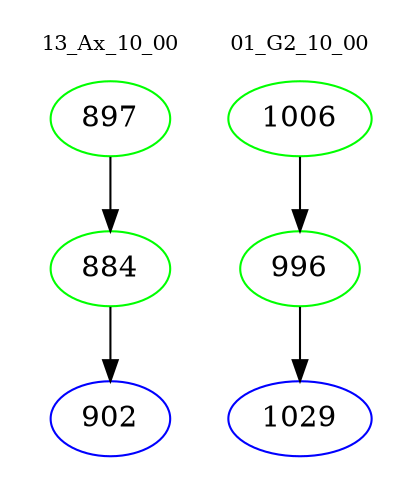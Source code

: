 digraph{
subgraph cluster_0 {
color = white
label = "13_Ax_10_00";
fontsize=10;
T0_897 [label="897", color="green"]
T0_897 -> T0_884 [color="black"]
T0_884 [label="884", color="green"]
T0_884 -> T0_902 [color="black"]
T0_902 [label="902", color="blue"]
}
subgraph cluster_1 {
color = white
label = "01_G2_10_00";
fontsize=10;
T1_1006 [label="1006", color="green"]
T1_1006 -> T1_996 [color="black"]
T1_996 [label="996", color="green"]
T1_996 -> T1_1029 [color="black"]
T1_1029 [label="1029", color="blue"]
}
}
